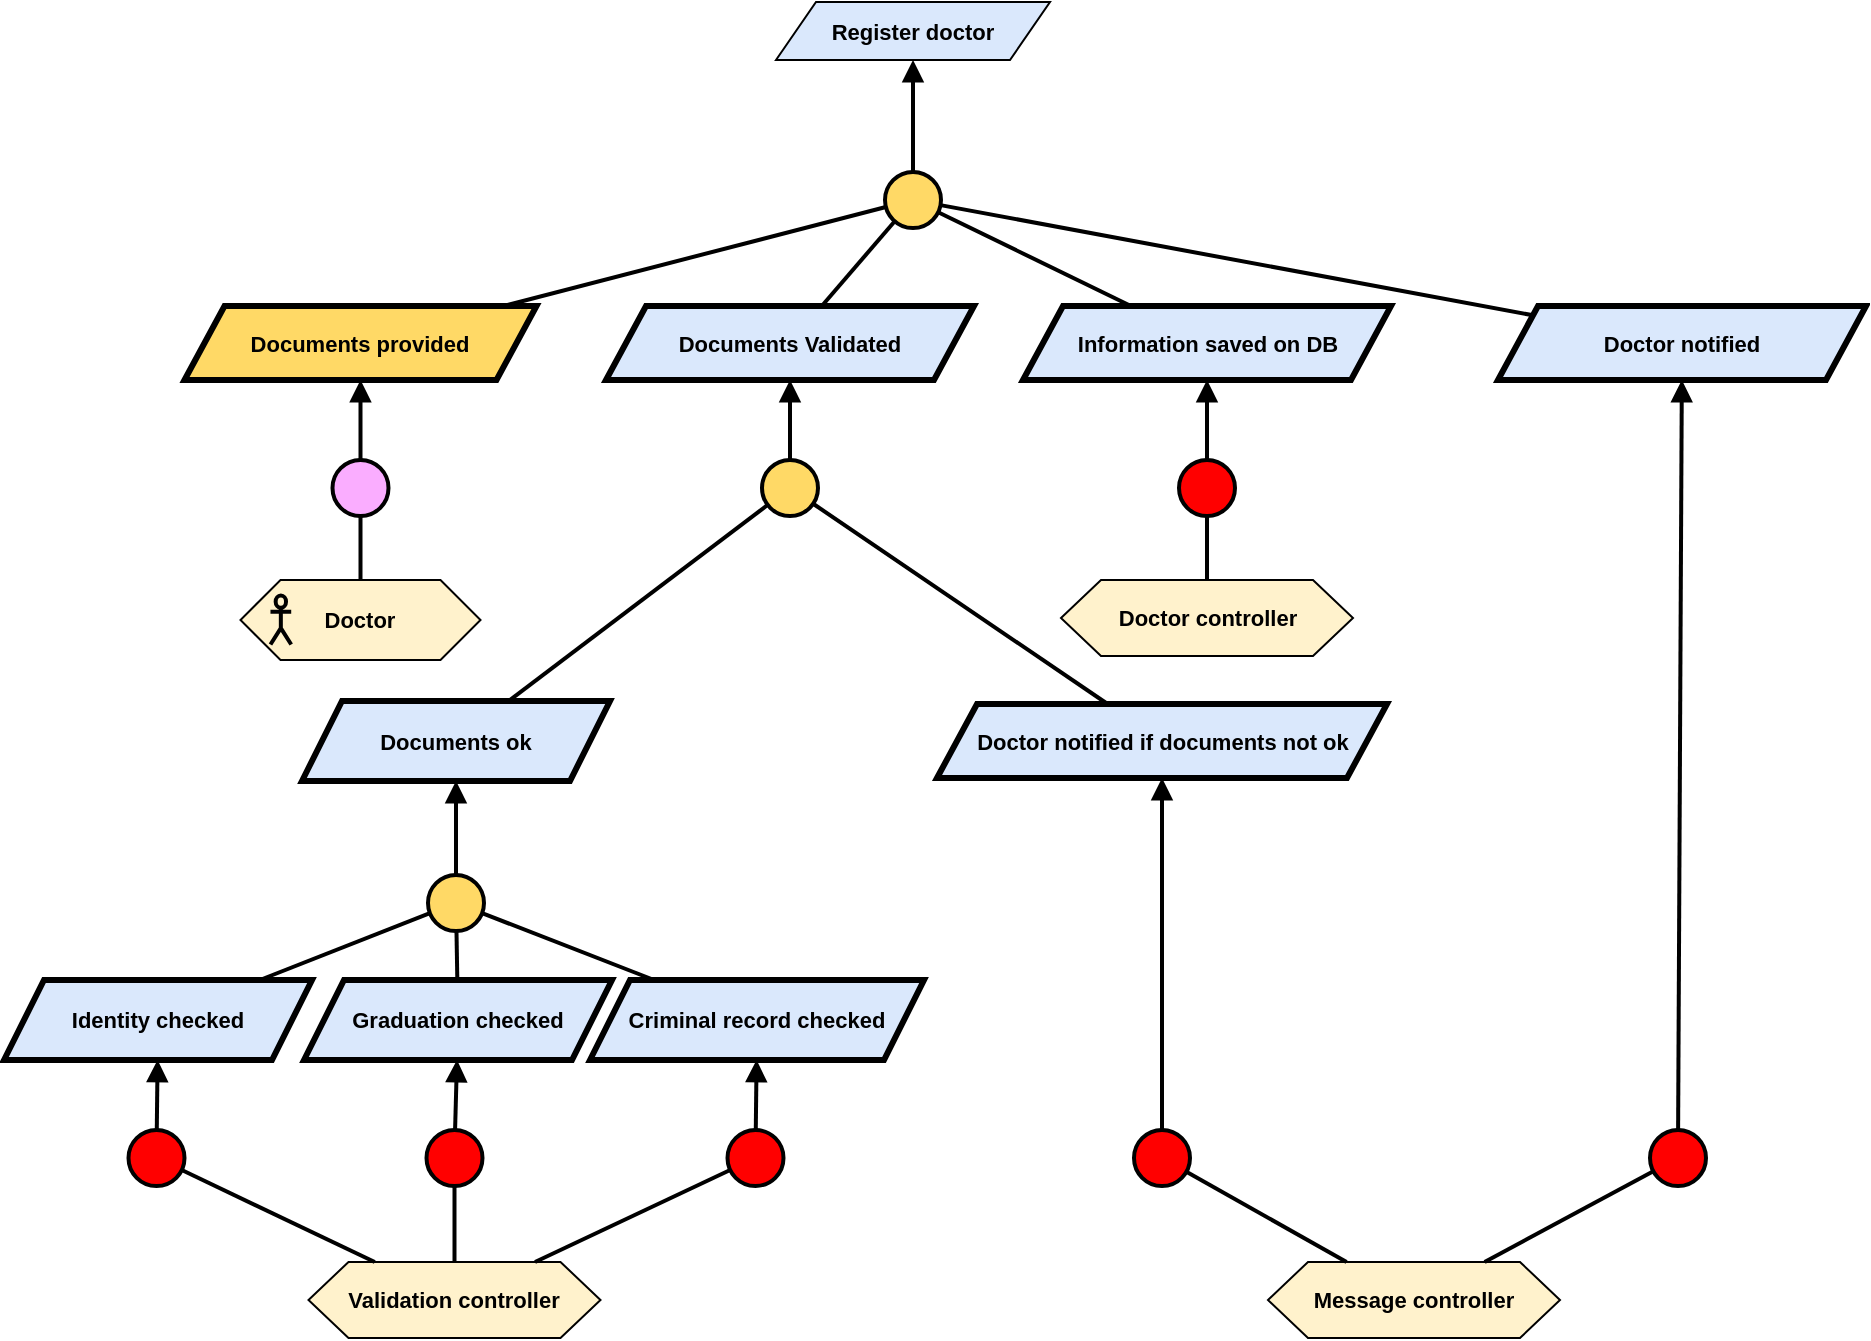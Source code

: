 <mxfile version="24.2.5" type="github">
  <diagram name="Page-1" id="sjmpsNY5L6zh5_jfOdno">
    <mxGraphModel dx="7659" dy="-84" grid="0" gridSize="10" guides="1" tooltips="1" connect="1" arrows="1" fold="1" page="0" pageScale="1" pageWidth="827" pageHeight="1169" math="0" shadow="0">
      <root>
        <mxCell id="0" />
        <mxCell id="1" parent="0" />
        <mxCell id="cORzpHbghhknyhfRVdVj-2" value="&lt;b&gt;Register doctor&lt;/b&gt;" style="shape=parallelogram;perimeter=parallelogramPerimeter;whiteSpace=wrap;html=1;fixedSize=1;fillColor=#dae8fc;strokeColor=#000000;fontFamily=Helvetica;fontSize=11;fontColor=default;labelBackgroundColor=none;" parent="1" vertex="1">
          <mxGeometry x="-5650" y="1162" width="137" height="29" as="geometry" />
        </mxCell>
        <mxCell id="cORzpHbghhknyhfRVdVj-12" value="" style="ellipse;whiteSpace=wrap;html=1;aspect=fixed;fillColor=#FFD966;strokeWidth=2;" parent="1" vertex="1">
          <mxGeometry x="-5595.5" y="1247" width="28" height="28" as="geometry" />
        </mxCell>
        <mxCell id="cORzpHbghhknyhfRVdVj-13" value="" style="endArrow=block;html=1;rounded=0;endFill=1;strokeWidth=2;" parent="1" source="cORzpHbghhknyhfRVdVj-12" target="cORzpHbghhknyhfRVdVj-2" edge="1">
          <mxGeometry width="50" height="50" relative="1" as="geometry">
            <mxPoint x="-4705.505" y="1146.972" as="sourcePoint" />
            <mxPoint x="-4709.5" y="1102" as="targetPoint" />
          </mxGeometry>
        </mxCell>
        <mxCell id="cORzpHbghhknyhfRVdVj-14" value="" style="endArrow=none;html=1;rounded=0;strokeWidth=2;" parent="1" source="cORzpHbghhknyhfRVdVj-17" target="cORzpHbghhknyhfRVdVj-12" edge="1">
          <mxGeometry width="50" height="50" relative="1" as="geometry">
            <mxPoint x="-5272.871" y="1310" as="sourcePoint" />
            <mxPoint x="-4884" y="1219" as="targetPoint" />
          </mxGeometry>
        </mxCell>
        <mxCell id="cORzpHbghhknyhfRVdVj-15" value="&lt;b&gt;Documents Validated&lt;/b&gt;" style="shape=parallelogram;perimeter=parallelogramPerimeter;whiteSpace=wrap;html=1;fixedSize=1;fillColor=#dae8fc;strokeColor=#000000;strokeWidth=3;fontFamily=Helvetica;fontSize=11;fontColor=default;labelBackgroundColor=none;" parent="1" vertex="1">
          <mxGeometry x="-5735" y="1314" width="184" height="37" as="geometry" />
        </mxCell>
        <mxCell id="cORzpHbghhknyhfRVdVj-16" value="" style="endArrow=none;html=1;rounded=0;strokeWidth=2;" parent="1" source="cORzpHbghhknyhfRVdVj-15" target="cORzpHbghhknyhfRVdVj-12" edge="1">
          <mxGeometry width="50" height="50" relative="1" as="geometry">
            <mxPoint x="-5164" y="1333" as="sourcePoint" />
            <mxPoint x="-5106" y="1275" as="targetPoint" />
          </mxGeometry>
        </mxCell>
        <mxCell id="cORzpHbghhknyhfRVdVj-17" value="&lt;b&gt;Documents provided&lt;/b&gt;" style="shape=parallelogram;perimeter=parallelogramPerimeter;whiteSpace=wrap;html=1;fixedSize=1;fillColor=#FFD966;strokeColor=#000000;strokeWidth=3;fontFamily=Helvetica;fontSize=11;fontColor=default;labelBackgroundColor=none;" parent="1" vertex="1">
          <mxGeometry x="-5945.75" y="1314" width="176" height="37" as="geometry" />
        </mxCell>
        <mxCell id="cORzpHbghhknyhfRVdVj-18" value="" style="ellipse;whiteSpace=wrap;html=1;aspect=fixed;fillColor=#FAADFF;strokeWidth=2;fontFamily=Helvetica;fontSize=11;fontColor=default;labelBackgroundColor=default;" parent="1" vertex="1">
          <mxGeometry x="-5871.75" y="1391" width="28" height="28" as="geometry" />
        </mxCell>
        <mxCell id="cORzpHbghhknyhfRVdVj-19" value="" style="endArrow=block;html=1;rounded=0;endFill=1;strokeWidth=2;strokeColor=default;align=center;verticalAlign=middle;fontFamily=Helvetica;fontSize=11;fontColor=default;labelBackgroundColor=default;" parent="1" source="cORzpHbghhknyhfRVdVj-18" target="cORzpHbghhknyhfRVdVj-17" edge="1">
          <mxGeometry width="50" height="50" relative="1" as="geometry">
            <mxPoint x="-5947.005" y="1464.972" as="sourcePoint" />
            <mxPoint x="-5951" y="1420" as="targetPoint" />
          </mxGeometry>
        </mxCell>
        <mxCell id="cORzpHbghhknyhfRVdVj-20" value="" style="endArrow=none;html=1;rounded=0;strokeWidth=2;strokeColor=default;align=center;verticalAlign=middle;fontFamily=Helvetica;fontSize=11;fontColor=default;labelBackgroundColor=default;" parent="1" source="cORzpHbghhknyhfRVdVj-26" target="cORzpHbghhknyhfRVdVj-18" edge="1">
          <mxGeometry width="50" height="50" relative="1" as="geometry">
            <mxPoint x="-5808.356" y="1507.5" as="sourcePoint" />
            <mxPoint x="-5923" y="1463" as="targetPoint" />
            <Array as="points" />
          </mxGeometry>
        </mxCell>
        <mxCell id="cORzpHbghhknyhfRVdVj-25" value="" style="group" parent="1" vertex="1" connectable="0">
          <mxGeometry x="-5917.75" y="1451" width="120" height="40" as="geometry" />
        </mxCell>
        <mxCell id="cORzpHbghhknyhfRVdVj-26" value="&lt;div&gt;&lt;b&gt;Doctor&lt;/b&gt;&lt;/div&gt;" style="shape=hexagon;perimeter=hexagonPerimeter2;whiteSpace=wrap;html=1;fixedSize=1;fillColor=#FFF2CC;fontFamily=Helvetica;fontSize=11;fontColor=default;labelBackgroundColor=none;" parent="cORzpHbghhknyhfRVdVj-25" vertex="1">
          <mxGeometry width="120" height="40" as="geometry" />
        </mxCell>
        <mxCell id="cORzpHbghhknyhfRVdVj-27" value="" style="shape=umlActor;verticalLabelPosition=bottom;verticalAlign=top;html=1;outlineConnect=0;fillColor=none;strokeWidth=2;fontFamily=Helvetica;fontSize=11;fontColor=default;labelBackgroundColor=default;" parent="cORzpHbghhknyhfRVdVj-25" vertex="1">
          <mxGeometry x="14.983" y="7.75" width="10.373" height="24.5" as="geometry" />
        </mxCell>
        <mxCell id="cORzpHbghhknyhfRVdVj-79" value="&lt;div&gt;&lt;b&gt;Validation controller&lt;/b&gt;&lt;/div&gt;" style="shape=hexagon;perimeter=hexagonPerimeter2;whiteSpace=wrap;html=1;fixedSize=1;fillColor=#FFF2CC;fontFamily=Helvetica;fontSize=11;fontColor=default;labelBackgroundColor=none;" parent="1" vertex="1">
          <mxGeometry x="-5883.75" y="1792" width="146" height="38" as="geometry" />
        </mxCell>
        <mxCell id="cORzpHbghhknyhfRVdVj-80" value="&lt;div&gt;&lt;b&gt;Message controller&lt;/b&gt;&lt;/div&gt;" style="shape=hexagon;perimeter=hexagonPerimeter2;whiteSpace=wrap;html=1;fixedSize=1;fillColor=#FFF2CC;fontFamily=Helvetica;fontSize=11;fontColor=default;labelBackgroundColor=none;" parent="1" vertex="1">
          <mxGeometry x="-5404" y="1792" width="146" height="38" as="geometry" />
        </mxCell>
        <mxCell id="cORzpHbghhknyhfRVdVj-81" value="" style="ellipse;whiteSpace=wrap;html=1;aspect=fixed;fillColor=#FF0000;strokeWidth=2;" parent="1" vertex="1">
          <mxGeometry x="-5973.75" y="1726" width="28" height="28" as="geometry" />
        </mxCell>
        <mxCell id="cORzpHbghhknyhfRVdVj-82" value="" style="endArrow=none;html=1;rounded=0;strokeWidth=2;" parent="1" source="cORzpHbghhknyhfRVdVj-79" target="cORzpHbghhknyhfRVdVj-81" edge="1">
          <mxGeometry width="50" height="50" relative="1" as="geometry">
            <mxPoint x="-5841.75" y="1601.5" as="sourcePoint" />
            <mxPoint x="-5624.75" y="1518" as="targetPoint" />
          </mxGeometry>
        </mxCell>
        <mxCell id="cORzpHbghhknyhfRVdVj-83" value="" style="endArrow=block;html=1;rounded=0;endFill=1;strokeWidth=2;" parent="1" source="cORzpHbghhknyhfRVdVj-81" target="cORzpHbghhknyhfRVdVj-106" edge="1">
          <mxGeometry width="50" height="50" relative="1" as="geometry">
            <mxPoint x="-5731" y="1772" as="sourcePoint" />
            <mxPoint x="-5882" y="1730.5" as="targetPoint" />
          </mxGeometry>
        </mxCell>
        <mxCell id="cORzpHbghhknyhfRVdVj-84" value="" style="ellipse;whiteSpace=wrap;html=1;aspect=fixed;fillColor=#FF0000;strokeWidth=2;" parent="1" vertex="1">
          <mxGeometry x="-5471" y="1726" width="28" height="28" as="geometry" />
        </mxCell>
        <mxCell id="cORzpHbghhknyhfRVdVj-85" value="" style="endArrow=block;html=1;rounded=0;endFill=1;strokeWidth=2;" parent="1" source="cORzpHbghhknyhfRVdVj-84" target="cORzpHbghhknyhfRVdVj-89" edge="1">
          <mxGeometry width="50" height="50" relative="1" as="geometry">
            <mxPoint x="-5170" y="1589.5" as="sourcePoint" />
            <mxPoint x="-5280" y="1363" as="targetPoint" />
          </mxGeometry>
        </mxCell>
        <mxCell id="cORzpHbghhknyhfRVdVj-86" value="&lt;b&gt;Documents ok&lt;/b&gt;" style="shape=parallelogram;perimeter=parallelogramPerimeter;whiteSpace=wrap;html=1;fixedSize=1;fillColor=#dae8fc;strokeColor=#000000;fontFamily=Helvetica;fontSize=11;fontColor=default;labelBackgroundColor=none;strokeWidth=3;" parent="1" vertex="1">
          <mxGeometry x="-5887" y="1511.5" width="154" height="40" as="geometry" />
        </mxCell>
        <mxCell id="cORzpHbghhknyhfRVdVj-87" value="" style="ellipse;whiteSpace=wrap;html=1;aspect=fixed;fillColor=#FFD966;strokeWidth=2;" parent="1" vertex="1">
          <mxGeometry x="-5657" y="1391" width="28" height="28" as="geometry" />
        </mxCell>
        <mxCell id="cORzpHbghhknyhfRVdVj-88" value="" style="endArrow=none;html=1;rounded=0;strokeWidth=2;" parent="1" source="cORzpHbghhknyhfRVdVj-86" target="cORzpHbghhknyhfRVdVj-87" edge="1">
          <mxGeometry width="50" height="50" relative="1" as="geometry">
            <mxPoint x="-5774.847" y="1484.5" as="sourcePoint" />
            <mxPoint x="-5788" y="1417.5" as="targetPoint" />
          </mxGeometry>
        </mxCell>
        <mxCell id="cORzpHbghhknyhfRVdVj-89" value="&lt;b&gt;Doctor notified if documents not ok&lt;/b&gt;" style="shape=parallelogram;perimeter=parallelogramPerimeter;whiteSpace=wrap;html=1;fixedSize=1;fillColor=#dae8fc;strokeColor=#000000;strokeWidth=3;fontFamily=Helvetica;fontSize=11;fontColor=default;labelBackgroundColor=none;" parent="1" vertex="1">
          <mxGeometry x="-5569.5" y="1513" width="225" height="37" as="geometry" />
        </mxCell>
        <mxCell id="cORzpHbghhknyhfRVdVj-90" value="" style="endArrow=none;html=1;rounded=0;strokeWidth=2;" parent="1" source="cORzpHbghhknyhfRVdVj-89" target="cORzpHbghhknyhfRVdVj-87" edge="1">
          <mxGeometry width="50" height="50" relative="1" as="geometry">
            <mxPoint x="-5489.942" y="1486" as="sourcePoint" />
            <mxPoint x="-5811" y="1449.5" as="targetPoint" />
          </mxGeometry>
        </mxCell>
        <mxCell id="cORzpHbghhknyhfRVdVj-91" value="" style="endArrow=none;html=1;rounded=0;strokeWidth=2;" parent="1" source="cORzpHbghhknyhfRVdVj-80" target="cORzpHbghhknyhfRVdVj-84" edge="1">
          <mxGeometry width="50" height="50" relative="1" as="geometry">
            <mxPoint x="-5264.5" y="1725" as="sourcePoint" />
            <mxPoint x="-5264.5" y="1693" as="targetPoint" />
          </mxGeometry>
        </mxCell>
        <mxCell id="cORzpHbghhknyhfRVdVj-102" value="" style="endArrow=block;html=1;rounded=0;endFill=1;strokeWidth=2;" parent="1" source="cORzpHbghhknyhfRVdVj-87" target="cORzpHbghhknyhfRVdVj-15" edge="1">
          <mxGeometry width="50" height="50" relative="1" as="geometry">
            <mxPoint x="-5642.75" y="1396.5" as="sourcePoint" />
            <mxPoint x="-5597" y="1331.5" as="targetPoint" />
          </mxGeometry>
        </mxCell>
        <mxCell id="cORzpHbghhknyhfRVdVj-106" value="&lt;b&gt;Identity checked&lt;/b&gt;" style="shape=parallelogram;perimeter=parallelogramPerimeter;whiteSpace=wrap;html=1;fixedSize=1;fillColor=#dae8fc;strokeColor=#000000;fontFamily=Helvetica;fontSize=11;fontColor=default;labelBackgroundColor=none;strokeWidth=3;" parent="1" vertex="1">
          <mxGeometry x="-6036" y="1651" width="154" height="40" as="geometry" />
        </mxCell>
        <mxCell id="cORzpHbghhknyhfRVdVj-107" value="&lt;b&gt;Graduation checked&lt;/b&gt;" style="shape=parallelogram;perimeter=parallelogramPerimeter;whiteSpace=wrap;html=1;fixedSize=1;fillColor=#dae8fc;strokeColor=#000000;fontFamily=Helvetica;fontSize=11;fontColor=default;labelBackgroundColor=none;strokeWidth=3;" parent="1" vertex="1">
          <mxGeometry x="-5886" y="1651" width="154" height="40" as="geometry" />
        </mxCell>
        <mxCell id="cORzpHbghhknyhfRVdVj-108" value="" style="endArrow=none;html=1;rounded=0;strokeWidth=2;" parent="1" source="cORzpHbghhknyhfRVdVj-106" target="cORzpHbghhknyhfRVdVj-109" edge="1">
          <mxGeometry width="50" height="50" relative="1" as="geometry">
            <mxPoint x="-5925" y="1684.5" as="sourcePoint" />
            <mxPoint x="-5826.714" y="1620.167" as="targetPoint" />
          </mxGeometry>
        </mxCell>
        <mxCell id="cORzpHbghhknyhfRVdVj-109" value="" style="ellipse;whiteSpace=wrap;html=1;aspect=fixed;fillColor=#FFD966;strokeWidth=2;" parent="1" vertex="1">
          <mxGeometry x="-5824" y="1598.5" width="28" height="28" as="geometry" />
        </mxCell>
        <mxCell id="cORzpHbghhknyhfRVdVj-110" value="" style="endArrow=none;html=1;rounded=0;strokeWidth=2;" parent="1" source="cORzpHbghhknyhfRVdVj-107" target="cORzpHbghhknyhfRVdVj-109" edge="1">
          <mxGeometry width="50" height="50" relative="1" as="geometry">
            <mxPoint x="-5761" y="1652" as="sourcePoint" />
            <mxPoint x="-5736" y="1588" as="targetPoint" />
          </mxGeometry>
        </mxCell>
        <mxCell id="cORzpHbghhknyhfRVdVj-111" value="&lt;b&gt;Criminal record checked&lt;/b&gt;" style="shape=parallelogram;perimeter=parallelogramPerimeter;whiteSpace=wrap;html=1;fixedSize=1;fillColor=#dae8fc;strokeColor=#000000;fontFamily=Helvetica;fontSize=11;fontColor=default;labelBackgroundColor=none;strokeWidth=3;" parent="1" vertex="1">
          <mxGeometry x="-5743" y="1651" width="167" height="40" as="geometry" />
        </mxCell>
        <mxCell id="cORzpHbghhknyhfRVdVj-112" value="" style="endArrow=none;html=1;rounded=0;strokeWidth=2;" parent="1" source="cORzpHbghhknyhfRVdVj-111" target="cORzpHbghhknyhfRVdVj-109" edge="1">
          <mxGeometry width="50" height="50" relative="1" as="geometry">
            <mxPoint x="-5722" y="1646" as="sourcePoint" />
            <mxPoint x="-5749" y="1618" as="targetPoint" />
          </mxGeometry>
        </mxCell>
        <mxCell id="cORzpHbghhknyhfRVdVj-114" value="" style="endArrow=block;html=1;rounded=0;endFill=1;strokeWidth=2;" parent="1" source="cORzpHbghhknyhfRVdVj-109" target="cORzpHbghhknyhfRVdVj-86" edge="1">
          <mxGeometry width="50" height="50" relative="1" as="geometry">
            <mxPoint x="-5653.452" y="1569.62" as="sourcePoint" />
            <mxPoint x="-5642" y="1520.5" as="targetPoint" />
          </mxGeometry>
        </mxCell>
        <mxCell id="cORzpHbghhknyhfRVdVj-116" value="" style="ellipse;whiteSpace=wrap;html=1;aspect=fixed;fillColor=#FF0000;strokeWidth=2;" parent="1" vertex="1">
          <mxGeometry x="-5824.75" y="1726" width="28" height="28" as="geometry" />
        </mxCell>
        <mxCell id="cORzpHbghhknyhfRVdVj-117" value="" style="endArrow=none;html=1;rounded=0;strokeWidth=2;" parent="1" source="cORzpHbghhknyhfRVdVj-79" target="cORzpHbghhknyhfRVdVj-116" edge="1">
          <mxGeometry width="50" height="50" relative="1" as="geometry">
            <mxPoint x="-5823.75" y="1815" as="sourcePoint" />
            <mxPoint x="-5565.75" y="1518" as="targetPoint" />
          </mxGeometry>
        </mxCell>
        <mxCell id="cORzpHbghhknyhfRVdVj-118" value="" style="endArrow=block;html=1;rounded=0;endFill=1;strokeWidth=2;" parent="1" source="cORzpHbghhknyhfRVdVj-116" target="cORzpHbghhknyhfRVdVj-107" edge="1">
          <mxGeometry width="50" height="50" relative="1" as="geometry">
            <mxPoint x="-5672" y="1772" as="sourcePoint" />
            <mxPoint x="-5823" y="1730.5" as="targetPoint" />
          </mxGeometry>
        </mxCell>
        <mxCell id="cORzpHbghhknyhfRVdVj-121" value="" style="ellipse;whiteSpace=wrap;html=1;aspect=fixed;fillColor=#FF0000;strokeWidth=2;" parent="1" vertex="1">
          <mxGeometry x="-5674.25" y="1726" width="28" height="28" as="geometry" />
        </mxCell>
        <mxCell id="cORzpHbghhknyhfRVdVj-122" value="" style="endArrow=none;html=1;rounded=0;strokeWidth=2;" parent="1" source="cORzpHbghhknyhfRVdVj-79" target="cORzpHbghhknyhfRVdVj-121" edge="1">
          <mxGeometry width="50" height="50" relative="1" as="geometry">
            <mxPoint x="-5786.75" y="1820" as="sourcePoint" />
            <mxPoint x="-5485.75" y="1523" as="targetPoint" />
          </mxGeometry>
        </mxCell>
        <mxCell id="cORzpHbghhknyhfRVdVj-123" value="" style="endArrow=block;html=1;rounded=0;endFill=1;strokeWidth=2;" parent="1" source="cORzpHbghhknyhfRVdVj-121" target="cORzpHbghhknyhfRVdVj-111" edge="1">
          <mxGeometry width="50" height="50" relative="1" as="geometry">
            <mxPoint x="-5592" y="1777" as="sourcePoint" />
            <mxPoint x="-5732" y="1696.5" as="targetPoint" />
          </mxGeometry>
        </mxCell>
        <mxCell id="QZRgFoaPWHzqPFfr4_el-1" value="&lt;b&gt;Information saved on DB&lt;/b&gt;" style="shape=parallelogram;perimeter=parallelogramPerimeter;whiteSpace=wrap;html=1;fixedSize=1;fillColor=#dae8fc;strokeColor=#000000;strokeWidth=3;fontFamily=Helvetica;fontSize=11;fontColor=default;labelBackgroundColor=none;" vertex="1" parent="1">
          <mxGeometry x="-5526.5" y="1314" width="184" height="37" as="geometry" />
        </mxCell>
        <mxCell id="QZRgFoaPWHzqPFfr4_el-2" value="" style="endArrow=none;html=1;rounded=0;strokeWidth=2;" edge="1" parent="1" source="QZRgFoaPWHzqPFfr4_el-1" target="cORzpHbghhknyhfRVdVj-12">
          <mxGeometry width="50" height="50" relative="1" as="geometry">
            <mxPoint x="-5434" y="1320" as="sourcePoint" />
            <mxPoint x="-5558" y="1276" as="targetPoint" />
          </mxGeometry>
        </mxCell>
        <mxCell id="QZRgFoaPWHzqPFfr4_el-3" value="&lt;b&gt;Doctor notified&lt;/b&gt;" style="shape=parallelogram;perimeter=parallelogramPerimeter;whiteSpace=wrap;html=1;fixedSize=1;fillColor=#dae8fc;strokeColor=#000000;strokeWidth=3;fontFamily=Helvetica;fontSize=11;fontColor=default;labelBackgroundColor=none;" vertex="1" parent="1">
          <mxGeometry x="-5289" y="1314" width="184" height="37" as="geometry" />
        </mxCell>
        <mxCell id="QZRgFoaPWHzqPFfr4_el-5" value="" style="endArrow=none;html=1;rounded=0;strokeWidth=2;" edge="1" parent="1" source="QZRgFoaPWHzqPFfr4_el-3" target="cORzpHbghhknyhfRVdVj-12">
          <mxGeometry width="50" height="50" relative="1" as="geometry">
            <mxPoint x="-5115" y="1269" as="sourcePoint" />
            <mxPoint x="-5523" y="1214" as="targetPoint" />
          </mxGeometry>
        </mxCell>
        <mxCell id="QZRgFoaPWHzqPFfr4_el-6" value="" style="ellipse;whiteSpace=wrap;html=1;aspect=fixed;fillColor=#FF0000;strokeWidth=2;" vertex="1" parent="1">
          <mxGeometry x="-5213" y="1726" width="28" height="28" as="geometry" />
        </mxCell>
        <mxCell id="QZRgFoaPWHzqPFfr4_el-7" value="" style="endArrow=block;html=1;rounded=0;endFill=1;strokeWidth=2;" edge="1" source="QZRgFoaPWHzqPFfr4_el-6" parent="1" target="QZRgFoaPWHzqPFfr4_el-3">
          <mxGeometry width="50" height="50" relative="1" as="geometry">
            <mxPoint x="-4998.005" y="1537.972" as="sourcePoint" />
            <mxPoint x="-5002" y="1493" as="targetPoint" />
          </mxGeometry>
        </mxCell>
        <mxCell id="QZRgFoaPWHzqPFfr4_el-8" value="" style="endArrow=none;html=1;rounded=0;strokeWidth=2;" edge="1" target="QZRgFoaPWHzqPFfr4_el-6" parent="1" source="cORzpHbghhknyhfRVdVj-80">
          <mxGeometry width="50" height="50" relative="1" as="geometry">
            <mxPoint x="-4999" y="1600" as="sourcePoint" />
            <mxPoint x="-4974" y="1536" as="targetPoint" />
          </mxGeometry>
        </mxCell>
        <mxCell id="QZRgFoaPWHzqPFfr4_el-9" value="&lt;div&gt;&lt;b&gt;Doctor controller&lt;/b&gt;&lt;/div&gt;" style="shape=hexagon;perimeter=hexagonPerimeter2;whiteSpace=wrap;html=1;fixedSize=1;fillColor=#FFF2CC;fontFamily=Helvetica;fontSize=11;fontColor=default;labelBackgroundColor=none;" vertex="1" parent="1">
          <mxGeometry x="-5507.5" y="1451" width="146" height="38" as="geometry" />
        </mxCell>
        <mxCell id="QZRgFoaPWHzqPFfr4_el-10" value="" style="ellipse;whiteSpace=wrap;html=1;aspect=fixed;fillColor=#FF0000;strokeWidth=2;" vertex="1" parent="1">
          <mxGeometry x="-5448.5" y="1391" width="28" height="28" as="geometry" />
        </mxCell>
        <mxCell id="QZRgFoaPWHzqPFfr4_el-11" value="" style="endArrow=block;html=1;rounded=0;endFill=1;strokeWidth=2;" edge="1" source="QZRgFoaPWHzqPFfr4_el-10" parent="1" target="QZRgFoaPWHzqPFfr4_el-1">
          <mxGeometry width="50" height="50" relative="1" as="geometry">
            <mxPoint x="-5166.505" y="1421.972" as="sourcePoint" />
            <mxPoint x="-5170.5" y="1377" as="targetPoint" />
          </mxGeometry>
        </mxCell>
        <mxCell id="QZRgFoaPWHzqPFfr4_el-12" value="" style="endArrow=none;html=1;rounded=0;strokeWidth=2;" edge="1" target="QZRgFoaPWHzqPFfr4_el-10" parent="1" source="QZRgFoaPWHzqPFfr4_el-9">
          <mxGeometry width="50" height="50" relative="1" as="geometry">
            <mxPoint x="-5202.5" y="1485" as="sourcePoint" />
            <mxPoint x="-5177.5" y="1421" as="targetPoint" />
          </mxGeometry>
        </mxCell>
      </root>
    </mxGraphModel>
  </diagram>
</mxfile>
